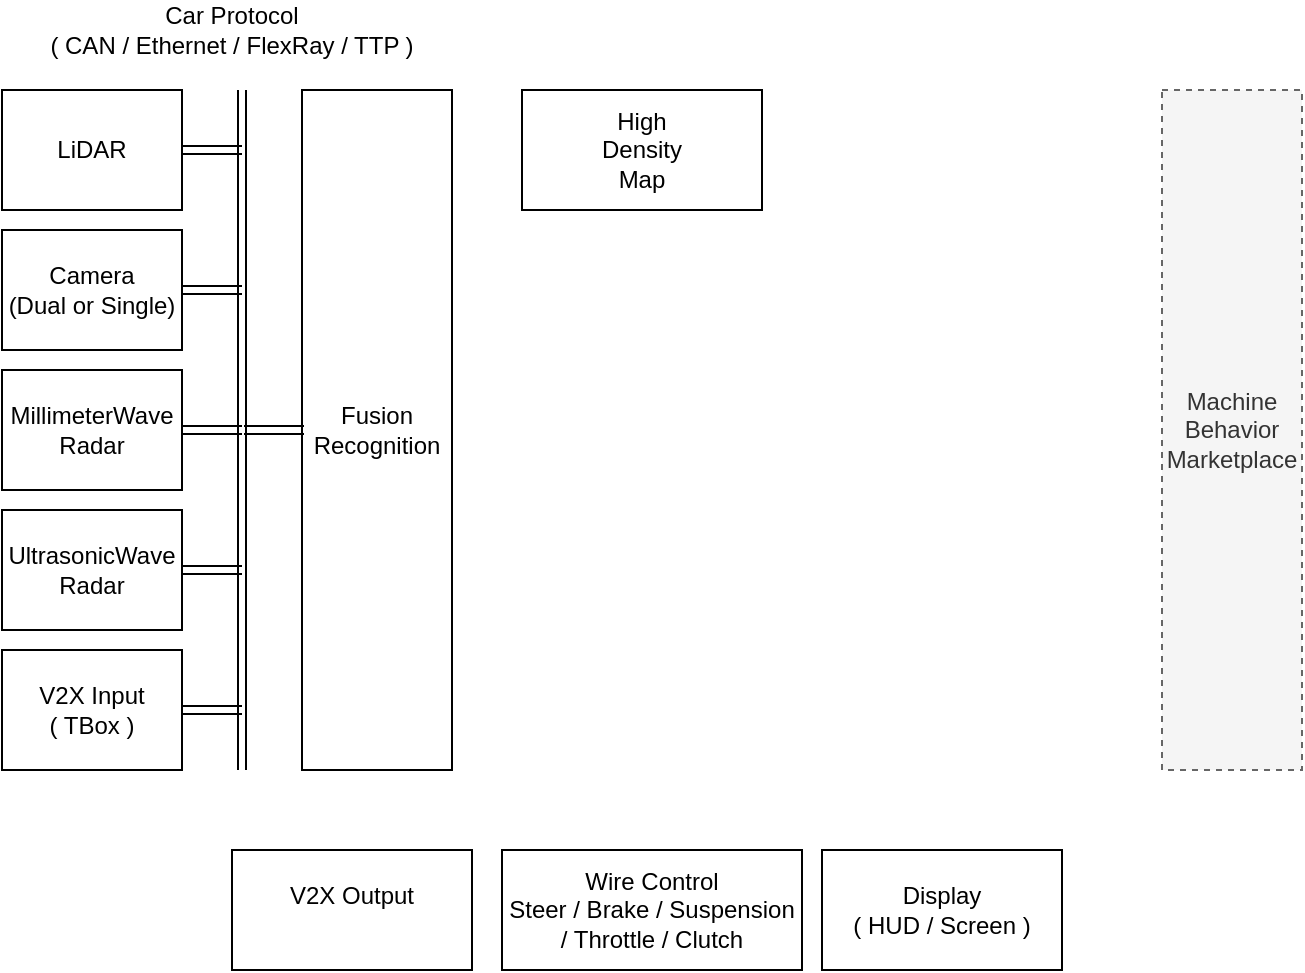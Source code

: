 <mxfile version="10.4.9" type="github"><diagram id="11bG0VbIEr1Wo1erZlC1" name="Page-1"><mxGraphModel dx="711" dy="602" grid="1" gridSize="10" guides="1" tooltips="1" connect="1" arrows="1" fold="1" page="1" pageScale="1" pageWidth="850" pageHeight="1100" math="0" shadow="0"><root><mxCell id="0"/><mxCell id="1" parent="0"/><mxCell id="VpXiZGOJRqfVaVmj6ias-1" value="Machine&lt;br&gt;Behavior&lt;br&gt;Marketplace&lt;br&gt;" style="rounded=0;whiteSpace=wrap;html=1;dashed=1;fillColor=#f5f5f5;strokeColor=#666666;fontColor=#333333;" vertex="1" parent="1"><mxGeometry x="730" y="100" width="70" height="340" as="geometry"/></mxCell><mxCell id="VpXiZGOJRqfVaVmj6ias-2" value="LiDAR" style="rounded=0;whiteSpace=wrap;html=1;" vertex="1" parent="1"><mxGeometry x="150" y="100" width="90" height="60" as="geometry"/></mxCell><mxCell id="VpXiZGOJRqfVaVmj6ias-3" value="Camera&lt;br&gt;(Dual or Single)&lt;br&gt;" style="rounded=0;whiteSpace=wrap;html=1;" vertex="1" parent="1"><mxGeometry x="150" y="170" width="90" height="60" as="geometry"/></mxCell><mxCell id="VpXiZGOJRqfVaVmj6ias-4" value="MillimeterWave&lt;br&gt;Radar&lt;br&gt;" style="rounded=0;whiteSpace=wrap;html=1;" vertex="1" parent="1"><mxGeometry x="150" y="240" width="90" height="60" as="geometry"/></mxCell><mxCell id="VpXiZGOJRqfVaVmj6ias-5" value="UltrasonicWave&lt;br&gt;Radar&lt;br&gt;" style="rounded=0;whiteSpace=wrap;html=1;" vertex="1" parent="1"><mxGeometry x="150" y="310" width="90" height="60" as="geometry"/></mxCell><mxCell id="VpXiZGOJRqfVaVmj6ias-11" value="Fusion&lt;br&gt;Recognition&lt;br&gt;" style="rounded=0;whiteSpace=wrap;html=1;shadow=0;fillColor=none;" vertex="1" parent="1"><mxGeometry x="300" y="100" width="75" height="340" as="geometry"/></mxCell><mxCell id="VpXiZGOJRqfVaVmj6ias-12" value="" style="shape=link;html=1;" edge="1" parent="1"><mxGeometry width="50" height="50" relative="1" as="geometry"><mxPoint x="270" y="440" as="sourcePoint"/><mxPoint x="270" y="100" as="targetPoint"/></mxGeometry></mxCell><mxCell id="VpXiZGOJRqfVaVmj6ias-13" value="" style="shape=link;html=1;exitX=1;exitY=0.5;exitDx=0;exitDy=0;" edge="1" parent="1" source="VpXiZGOJRqfVaVmj6ias-2"><mxGeometry width="50" height="50" relative="1" as="geometry"><mxPoint x="310" y="290" as="sourcePoint"/><mxPoint x="270" y="130" as="targetPoint"/></mxGeometry></mxCell><mxCell id="VpXiZGOJRqfVaVmj6ias-14" value="" style="shape=link;html=1;exitX=1;exitY=0.5;exitDx=0;exitDy=0;" edge="1" parent="1" source="VpXiZGOJRqfVaVmj6ias-3"><mxGeometry width="50" height="50" relative="1" as="geometry"><mxPoint x="250" y="140" as="sourcePoint"/><mxPoint x="270" y="200" as="targetPoint"/></mxGeometry></mxCell><mxCell id="VpXiZGOJRqfVaVmj6ias-15" value="" style="shape=link;html=1;exitX=1;exitY=0.5;exitDx=0;exitDy=0;" edge="1" parent="1" source="VpXiZGOJRqfVaVmj6ias-4"><mxGeometry width="50" height="50" relative="1" as="geometry"><mxPoint x="250" y="210" as="sourcePoint"/><mxPoint x="270" y="270" as="targetPoint"/></mxGeometry></mxCell><mxCell id="VpXiZGOJRqfVaVmj6ias-16" value="" style="shape=link;html=1;exitX=1;exitY=0.5;exitDx=0;exitDy=0;" edge="1" parent="1" source="VpXiZGOJRqfVaVmj6ias-5"><mxGeometry width="50" height="50" relative="1" as="geometry"><mxPoint x="250" y="280" as="sourcePoint"/><mxPoint x="270" y="340" as="targetPoint"/></mxGeometry></mxCell><mxCell id="VpXiZGOJRqfVaVmj6ias-18" value="Car Protocol&lt;br&gt;( CAN /&amp;nbsp;&lt;span&gt;Ethernet /&amp;nbsp;&lt;/span&gt;&lt;span&gt;FlexRay / TTP )&lt;/span&gt;" style="text;html=1;strokeColor=none;fillColor=none;align=center;verticalAlign=middle;whiteSpace=wrap;rounded=0;shadow=0;" vertex="1" parent="1"><mxGeometry x="160" y="60" width="210" height="20" as="geometry"/></mxCell><mxCell id="VpXiZGOJRqfVaVmj6ias-19" value="High &lt;br&gt;Density &lt;br&gt;Map" style="rounded=0;whiteSpace=wrap;html=1;shadow=0;fillColor=none;" vertex="1" parent="1"><mxGeometry x="410" y="100" width="120" height="60" as="geometry"/></mxCell><mxCell id="VpXiZGOJRqfVaVmj6ias-20" value="Wire Control&lt;br&gt;Steer / Brake / Suspension / Throttle / Clutch&lt;br&gt;" style="rounded=0;whiteSpace=wrap;html=1;" vertex="1" parent="1"><mxGeometry x="400" y="480" width="150" height="60" as="geometry"/></mxCell><mxCell id="VpXiZGOJRqfVaVmj6ias-21" value="V2X Input&lt;br&gt;( TBox )&lt;br&gt;" style="rounded=0;whiteSpace=wrap;html=1;shadow=0;fillColor=none;" vertex="1" parent="1"><mxGeometry x="150" y="380" width="90" height="60" as="geometry"/></mxCell><mxCell id="VpXiZGOJRqfVaVmj6ias-23" value="" style="shape=link;html=1;exitX=1;exitY=0.5;exitDx=0;exitDy=0;" edge="1" parent="1" source="VpXiZGOJRqfVaVmj6ias-21"><mxGeometry width="50" height="50" relative="1" as="geometry"><mxPoint x="250" y="350" as="sourcePoint"/><mxPoint x="270" y="410" as="targetPoint"/></mxGeometry></mxCell><mxCell id="VpXiZGOJRqfVaVmj6ias-24" value="" style="shape=link;html=1;exitX=1;exitY=0.5;exitDx=0;exitDy=0;" edge="1" parent="1"><mxGeometry width="50" height="50" relative="1" as="geometry"><mxPoint x="271" y="270" as="sourcePoint"/><mxPoint x="301" y="270" as="targetPoint"/></mxGeometry></mxCell><mxCell id="VpXiZGOJRqfVaVmj6ias-27" value="V2X Output&lt;br&gt;&lt;br&gt;" style="rounded=0;whiteSpace=wrap;html=1;shadow=0;fillColor=none;" vertex="1" parent="1"><mxGeometry x="265" y="480" width="120" height="60" as="geometry"/></mxCell><mxCell id="VpXiZGOJRqfVaVmj6ias-28" value="Display&lt;br&gt;( HUD / Screen )&lt;br&gt;" style="rounded=0;whiteSpace=wrap;html=1;shadow=0;fillColor=none;" vertex="1" parent="1"><mxGeometry x="560" y="480" width="120" height="60" as="geometry"/></mxCell></root></mxGraphModel></diagram></mxfile>